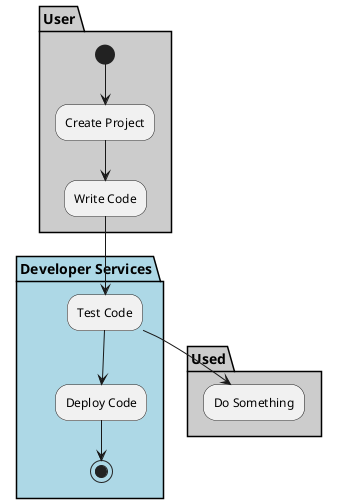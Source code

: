 @startuml

partition "Developer Services" {

}

partition User #cccccc {
  (*) --> "Create Project"
  --> "Write Code"
}

partition "Developer Services" #lightblue {
  "Write Code" --> "Test Code"
  "Test Code" --> "Deploy Code"
  "Deploy Code" --> (*)
}

partition Used #cccccc {
  "Test Code" --> "Do Something"
}

@enduml
